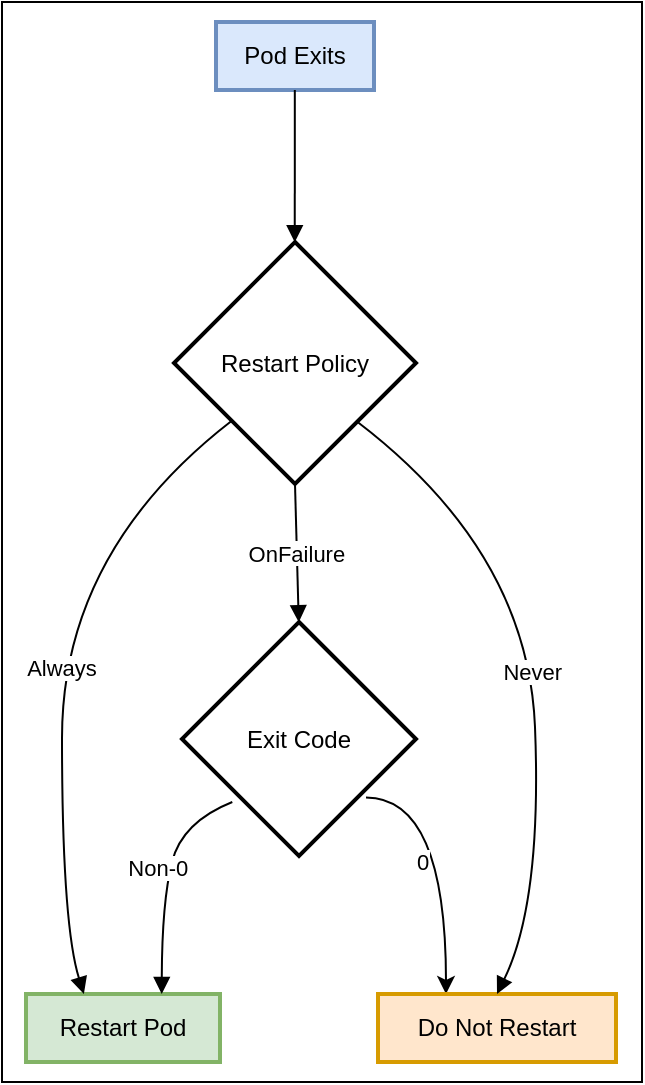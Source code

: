<mxfile version="23.0.2" type="device" pages="2">
  <diagram name="Page-1" id="8Nqpqu_nWPEHwo_r2B32">
    <mxGraphModel dx="1407" dy="951" grid="1" gridSize="10" guides="1" tooltips="1" connect="1" arrows="1" fold="1" page="1" pageScale="1" pageWidth="827" pageHeight="1169" math="0" shadow="0">
      <root>
        <mxCell id="0" />
        <mxCell id="1" parent="0" />
        <mxCell id="5ffZk5otACv7mTes0I9N-1" value="" style="rounded=0;whiteSpace=wrap;html=1;" vertex="1" parent="1">
          <mxGeometry x="300" y="520" width="320" height="540" as="geometry" />
        </mxCell>
        <mxCell id="bzJK4bM6638q1HVhGCQ7-11" value="Pod Exits" style="whiteSpace=wrap;strokeWidth=2;fillColor=#dae8fc;strokeColor=#6c8ebf;" vertex="1" parent="1">
          <mxGeometry x="407" y="530" width="79" height="34" as="geometry" />
        </mxCell>
        <mxCell id="bzJK4bM6638q1HVhGCQ7-12" value="Restart Policy" style="rhombus;strokeWidth=2;whiteSpace=wrap;" vertex="1" parent="1">
          <mxGeometry x="386" y="640" width="121" height="121" as="geometry" />
        </mxCell>
        <mxCell id="bzJK4bM6638q1HVhGCQ7-13" value="Restart Pod" style="whiteSpace=wrap;strokeWidth=2;fillColor=#d5e8d4;strokeColor=#82b366;" vertex="1" parent="1">
          <mxGeometry x="312" y="1016" width="97" height="34" as="geometry" />
        </mxCell>
        <mxCell id="bzJK4bM6638q1HVhGCQ7-30" value="0" style="edgeStyle=orthogonalEdgeStyle;rounded=0;orthogonalLoop=1;jettySize=auto;html=1;exitX=1;exitY=1;exitDx=0;exitDy=0;entryX=0.25;entryY=0;entryDx=0;entryDy=0;curved=1;flowAnimation=0;" edge="1" parent="1">
          <mxGeometry x="0.046" y="-12" relative="1" as="geometry">
            <mxPoint x="482" y="917.75" as="sourcePoint" />
            <mxPoint x="522.0" y="1016.0" as="targetPoint" />
            <Array as="points">
              <mxPoint x="522" y="918" />
            </Array>
            <mxPoint as="offset" />
          </mxGeometry>
        </mxCell>
        <mxCell id="bzJK4bM6638q1HVhGCQ7-14" value="Exit Code" style="rhombus;strokeWidth=2;whiteSpace=wrap;" vertex="1" parent="1">
          <mxGeometry x="390" y="830" width="117" height="117" as="geometry" />
        </mxCell>
        <mxCell id="bzJK4bM6638q1HVhGCQ7-15" value="Do Not Restart" style="whiteSpace=wrap;strokeWidth=2;fillColor=#ffe6cc;strokeColor=#d79b00;" vertex="1" parent="1">
          <mxGeometry x="488" y="1016" width="119" height="34" as="geometry" />
        </mxCell>
        <mxCell id="bzJK4bM6638q1HVhGCQ7-16" value="" style="curved=1;startArrow=none;endArrow=block;exitX=0.499;exitY=1;entryX=0.499;entryY=0;rounded=0;flowAnimation=0;" edge="1" parent="1" source="bzJK4bM6638q1HVhGCQ7-11" target="bzJK4bM6638q1HVhGCQ7-12">
          <mxGeometry relative="1" as="geometry">
            <Array as="points" />
          </mxGeometry>
        </mxCell>
        <mxCell id="bzJK4bM6638q1HVhGCQ7-17" value="Always" style="curved=1;startArrow=none;endArrow=block;exitX=-0.0;exitY=0.957;entryX=0.298;entryY=-0.001;rounded=0;flowAnimation=0;" edge="1" parent="1" source="bzJK4bM6638q1HVhGCQ7-12" target="bzJK4bM6638q1HVhGCQ7-13">
          <mxGeometry relative="1" as="geometry">
            <Array as="points">
              <mxPoint x="330" y="795" />
              <mxPoint x="330" y="981" />
            </Array>
          </mxGeometry>
        </mxCell>
        <mxCell id="bzJK4bM6638q1HVhGCQ7-18" value="OnFailure" style="curved=1;startArrow=none;endArrow=block;exitX=0.5;exitY=1;entryX=0.499;entryY=-0.001;rounded=0;exitDx=0;exitDy=0;flowAnimation=0;" edge="1" parent="1" source="bzJK4bM6638q1HVhGCQ7-12" target="bzJK4bM6638q1HVhGCQ7-14">
          <mxGeometry relative="1" as="geometry">
            <Array as="points" />
          </mxGeometry>
        </mxCell>
        <mxCell id="bzJK4bM6638q1HVhGCQ7-19" value="Never" style="curved=1;startArrow=none;endArrow=block;exitX=0.999;exitY=0.971;rounded=0;entryX=0.5;entryY=0;entryDx=0;entryDy=0;flowAnimation=0;" edge="1" parent="1" source="bzJK4bM6638q1HVhGCQ7-12" target="bzJK4bM6638q1HVhGCQ7-15">
          <mxGeometry relative="1" as="geometry">
            <Array as="points">
              <mxPoint x="563" y="795" />
              <mxPoint x="570" y="970" />
            </Array>
            <mxPoint x="590" y="1010" as="targetPoint" />
          </mxGeometry>
        </mxCell>
        <mxCell id="bzJK4bM6638q1HVhGCQ7-21" value="Non-0" style="curved=1;startArrow=none;endArrow=block;exitX=0.215;exitY=0.769;entryX=0.7;entryY=-0.001;rounded=0;exitDx=0;exitDy=0;exitPerimeter=0;flowAnimation=0;" edge="1" parent="1" source="bzJK4bM6638q1HVhGCQ7-14" target="bzJK4bM6638q1HVhGCQ7-13">
          <mxGeometry x="-0.09" y="-6" relative="1" as="geometry">
            <Array as="points">
              <mxPoint x="390" y="930" />
              <mxPoint x="380" y="970" />
            </Array>
            <mxPoint as="offset" />
          </mxGeometry>
        </mxCell>
      </root>
    </mxGraphModel>
  </diagram>
  <diagram id="E8FQJYUXBhrZ-1ws6P9k" name="Page-2">
    <mxGraphModel dx="1196" dy="-361" grid="1" gridSize="10" guides="1" tooltips="1" connect="1" arrows="1" fold="1" page="1" pageScale="1" pageWidth="827" pageHeight="1169" math="0" shadow="0">
      <root>
        <mxCell id="0" />
        <mxCell id="1" parent="0" />
        <mxCell id="LxfJ7KDY_1swywg1TMUe-2" value="" style="rounded=0;whiteSpace=wrap;html=1;glass=0;sketch=1;curveFitting=1;jiggle=2;" vertex="1" parent="1">
          <mxGeometry x="200" y="1230" width="660" height="140" as="geometry" />
        </mxCell>
        <mxCell id="8MMRewOH2Mu_r4Zk-m---1" value="Restart Policies" style="whiteSpace=wrap;strokeWidth=2;labelBackgroundColor=none;fillColor=#FAE5C7;strokeColor=#0F8B8D;fontColor=#143642;rounded=1;sketch=1;curveFitting=1;jiggle=2;" vertex="1" parent="1">
          <mxGeometry x="210" y="1282" width="125" height="34" as="geometry" />
        </mxCell>
        <mxCell id="8MMRewOH2Mu_r4Zk-m---2" value="Deployments, ReplicaSets, StatefulSets, DaemonSets" style="whiteSpace=wrap;strokeWidth=2;labelBackgroundColor=none;fillColor=#FAE5C7;strokeColor=#0F8B8D;fontColor=#143642;rounded=1;sketch=1;curveFitting=1;jiggle=2;" vertex="1" parent="1">
          <mxGeometry x="460.5" y="1240" width="189.5" height="34" as="geometry" />
        </mxCell>
        <mxCell id="8MMRewOH2Mu_r4Zk-m---3" value="Standalone Pods, Jobs" style="whiteSpace=wrap;strokeWidth=2;labelBackgroundColor=none;fillColor=#FAE5C7;strokeColor=#0F8B8D;fontColor=#143642;rounded=1;sketch=1;curveFitting=1;jiggle=2;" vertex="1" parent="1">
          <mxGeometry x="460.5" y="1324" width="189.5" height="34" as="geometry" />
        </mxCell>
        <mxCell id="8MMRewOH2Mu_r4Zk-m---4" value="Pod is Always Restarted" style="whiteSpace=wrap;strokeWidth=2;labelBackgroundColor=none;fillColor=#FAE5C7;strokeColor=#0F8B8D;fontColor=#143642;rounded=1;sketch=1;curveFitting=1;jiggle=2;" vertex="1" parent="1">
          <mxGeometry x="690" y="1240" width="150" height="34" as="geometry" />
        </mxCell>
        <mxCell id="8MMRewOH2Mu_r4Zk-m---5" value="Pod Restart Depends on Policy and Exit Status" style="whiteSpace=wrap;strokeWidth=2;labelBackgroundColor=none;fillColor=#FAE5C7;strokeColor=#0F8B8D;fontColor=#143642;rounded=1;sketch=1;curveFitting=1;jiggle=2;" vertex="1" parent="1">
          <mxGeometry x="690" y="1324" width="150" height="34" as="geometry" />
        </mxCell>
        <mxCell id="8MMRewOH2Mu_r4Zk-m---6" value="Always" style="curved=1;startArrow=none;endArrow=block;exitX=0.979;exitY=0;entryX=0.001;entryY=0.5;rounded=0;labelBackgroundColor=default;strokeColor=#A8201A;fontColor=default;shadow=0;sketch=1;curveFitting=1;jiggle=2;" edge="1" parent="1" source="8MMRewOH2Mu_r4Zk-m---1" target="8MMRewOH2Mu_r4Zk-m---2">
          <mxGeometry relative="1" as="geometry">
            <Array as="points">
              <mxPoint x="441" y="1257" />
            </Array>
          </mxGeometry>
        </mxCell>
        <mxCell id="8MMRewOH2Mu_r4Zk-m---7" value="OnFailure, Never" style="curved=1;startArrow=none;endArrow=block;exitX=0.979;exitY=1;entryX=0.002;entryY=0.5;rounded=0;labelBackgroundColor=default;strokeColor=#A8201A;fontColor=default;shadow=0;sketch=1;curveFitting=1;jiggle=2;" edge="1" parent="1" source="8MMRewOH2Mu_r4Zk-m---1" target="8MMRewOH2Mu_r4Zk-m---3">
          <mxGeometry x="0.004" relative="1" as="geometry">
            <Array as="points">
              <mxPoint x="441" y="1341" />
            </Array>
            <mxPoint as="offset" />
          </mxGeometry>
        </mxCell>
        <mxCell id="8MMRewOH2Mu_r4Zk-m---8" value="" style="curved=1;startArrow=none;endArrow=block;exitX=1.002;exitY=0.5;entryX=-0.002;entryY=0.5;rounded=1;labelBackgroundColor=none;strokeColor=#A8201A;fontColor=default;sketch=1;curveFitting=1;jiggle=2;" edge="1" parent="1" source="8MMRewOH2Mu_r4Zk-m---2" target="8MMRewOH2Mu_r4Zk-m---4">
          <mxGeometry relative="1" as="geometry">
            <Array as="points" />
          </mxGeometry>
        </mxCell>
        <mxCell id="8MMRewOH2Mu_r4Zk-m---9" value="" style="curved=1;startArrow=none;endArrow=block;exitX=1.0;exitY=0.5;entryX=-0.0;entryY=0.5;rounded=1;labelBackgroundColor=none;strokeColor=#A8201A;fontColor=default;sketch=1;curveFitting=1;jiggle=2;" edge="1" parent="1" source="8MMRewOH2Mu_r4Zk-m---3" target="8MMRewOH2Mu_r4Zk-m---5">
          <mxGeometry relative="1" as="geometry">
            <Array as="points" />
          </mxGeometry>
        </mxCell>
      </root>
    </mxGraphModel>
  </diagram>
</mxfile>
